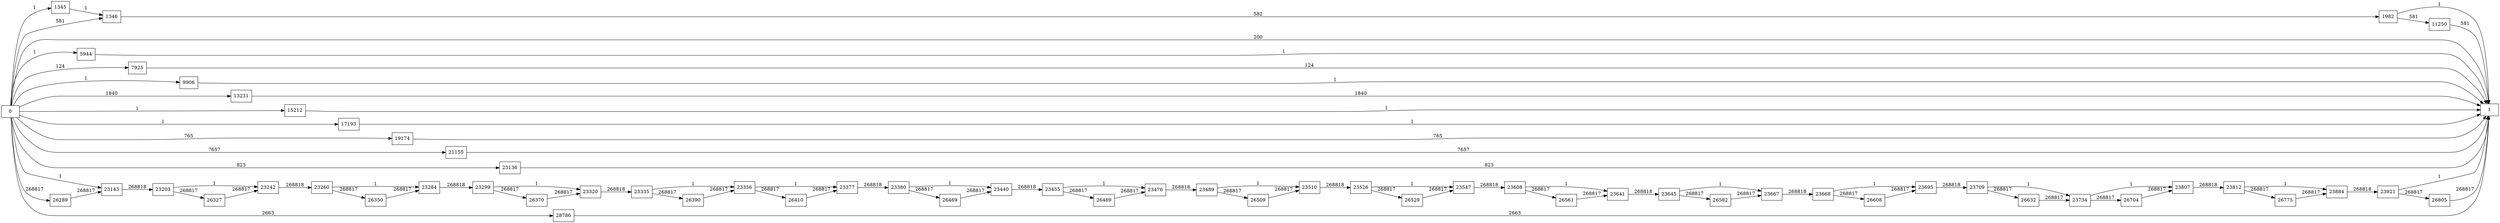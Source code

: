 digraph {
	graph [rankdir=LR]
	node [shape=rectangle]
	1345 -> 1346 [label=1]
	1346 -> 1982 [label=582]
	1982 -> 1 [label=1]
	1982 -> 11250 [label=581]
	5944 -> 1 [label=1]
	7925 -> 1 [label=124]
	9906 -> 1 [label=1]
	11250 -> 1 [label=581]
	13231 -> 1 [label=1840]
	15212 -> 1 [label=1]
	17193 -> 1 [label=1]
	19174 -> 1 [label=765]
	21155 -> 1 [label=7657]
	23136 -> 1 [label=823]
	23143 -> 23203 [label=268818]
	23203 -> 23242 [label=1]
	23203 -> 26327 [label=268817]
	23242 -> 23260 [label=268818]
	23260 -> 23284 [label=1]
	23260 -> 26350 [label=268817]
	23284 -> 23299 [label=268818]
	23299 -> 23320 [label=1]
	23299 -> 26370 [label=268817]
	23320 -> 23335 [label=268818]
	23335 -> 23356 [label=1]
	23335 -> 26390 [label=268817]
	23356 -> 23377 [label=1]
	23356 -> 26410 [label=268817]
	23377 -> 23380 [label=268818]
	23380 -> 23440 [label=1]
	23380 -> 26469 [label=268817]
	23440 -> 23455 [label=268818]
	23455 -> 23476 [label=1]
	23455 -> 26489 [label=268817]
	23476 -> 23489 [label=268818]
	23489 -> 23510 [label=1]
	23489 -> 26509 [label=268817]
	23510 -> 23526 [label=268818]
	23526 -> 23547 [label=1]
	23526 -> 26529 [label=268817]
	23547 -> 23608 [label=268818]
	23608 -> 23641 [label=1]
	23608 -> 26561 [label=268817]
	23641 -> 23645 [label=268818]
	23645 -> 23667 [label=1]
	23645 -> 26582 [label=268817]
	23667 -> 23668 [label=268818]
	23668 -> 23695 [label=1]
	23668 -> 26608 [label=268817]
	23695 -> 23709 [label=268818]
	23709 -> 23734 [label=1]
	23709 -> 26632 [label=268817]
	23734 -> 23807 [label=1]
	23734 -> 26704 [label=268817]
	23807 -> 23812 [label=268818]
	23812 -> 23884 [label=1]
	23812 -> 26775 [label=268817]
	23884 -> 23921 [label=268818]
	23921 -> 1 [label=1]
	23921 -> 26805 [label=268817]
	26289 -> 23143 [label=268817]
	26327 -> 23242 [label=268817]
	26350 -> 23284 [label=268817]
	26370 -> 23320 [label=268817]
	26390 -> 23356 [label=268817]
	26410 -> 23377 [label=268817]
	26469 -> 23440 [label=268817]
	26489 -> 23476 [label=268817]
	26509 -> 23510 [label=268817]
	26529 -> 23547 [label=268817]
	26561 -> 23641 [label=268817]
	26582 -> 23667 [label=268817]
	26608 -> 23695 [label=268817]
	26632 -> 23734 [label=268817]
	26704 -> 23807 [label=268817]
	26775 -> 23884 [label=268817]
	26805 -> 1 [label=268817]
	28786 -> 1 [label=2663]
	0 -> 1346 [label=581]
	0 -> 1345 [label=1]
	0 -> 1 [label=200]
	0 -> 5944 [label=1]
	0 -> 7925 [label=124]
	0 -> 9906 [label=1]
	0 -> 13231 [label=1840]
	0 -> 15212 [label=1]
	0 -> 17193 [label=1]
	0 -> 19174 [label=765]
	0 -> 21155 [label=7657]
	0 -> 23136 [label=823]
	0 -> 23143 [label=1]
	0 -> 26289 [label=268817]
	0 -> 28786 [label=2663]
}
